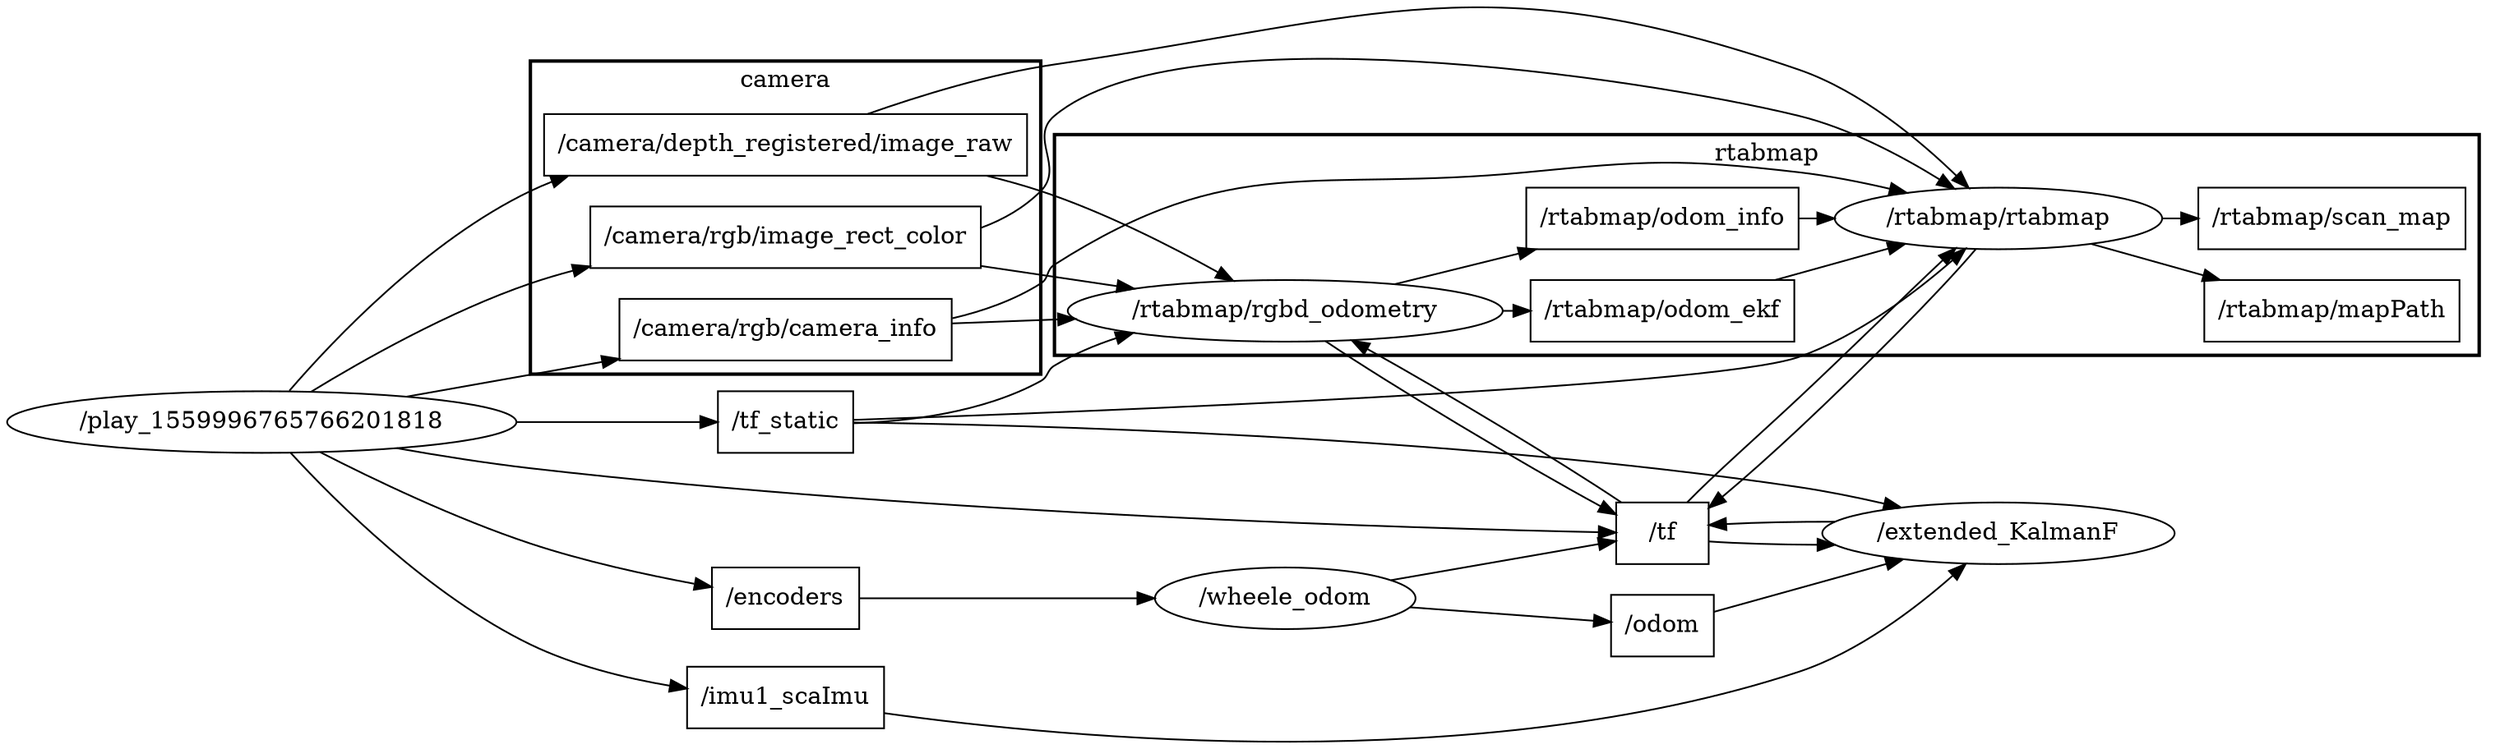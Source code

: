 digraph graphname {
	graph [bb="0,0,1397.8,400.04",
		compound=True,
		rank=same,
		rankdir=LR,
		ranksep=0.2
	];
	node [label="\N"];
	subgraph cluster_camera {
		graph [bb="489.77,209.04,723.77,392.04",
			compound=True,
			label=camera,
			lheight=0.21,
			lp="606.77,380.54",
			lwidth=0.56,
			rank=same,
			rankdir=LR,
			ranksep=0.2,
			style=bold
		];
		t___camera__rgb__image_rect_color		 [URL=topic_3A__camera__rgb__image_rect_color,
			height=0.5,
			label="/camera/rgb/image_rect_color",
			pos="606.77,343.04",
			shape=box,
			tooltip="topic:/camera/rgb/image_rect_color",
			width=2.5139];
		t___camera__rgb__camera_info		 [URL=topic_3A__camera__rgb__camera_info,
			height=0.5,
			label="/camera/rgb/camera_info",
			pos="606.77,289.04",
			shape=box,
			tooltip="topic:/camera/rgb/camera_info",
			width=2.1389];
		t___camera__depth_registered__image_raw		 [URL=topic_3A__camera__depth_registered__image_raw,
			height=0.5,
			label="/camera/depth_registered/image_raw",
			pos="606.77,235.04",
			shape=box,
			tooltip="topic:/camera/depth_registered/image_raw",
			width=3.0278];
	}
	subgraph cluster_rtabmap {
		graph [bb="731.77,155.04,1389.8,284.04",
			compound=True,
			label=rtabmap,
			lheight=0.21,
			lp="1060.8,272.54",
			lwidth=0.64,
			rank=same,
			rankdir=LR,
			ranksep=0.2,
			style=bold
		];
		t___rtabmap__odom_ekf		 [URL=topic_3A__rtabmap__odom_ekf,
			height=0.5,
			label="/rtabmap/odom_ekf",
			pos="1017.2,235.04",
			shape=box,
			tooltip="topic:/rtabmap/odom_ekf",
			width=1.7361];
		n___rtabmap__rtabmap		 [URL=__rtabmap__rtabmap,
			height=0.5,
			label="/rtabmap/rtabmap",
			pos="1169.7,235.04",
			shape=ellipse,
			tooltip="/rtabmap/rtabmap",
			width=2.0582];
		t___rtabmap__odom_ekf -> n___rtabmap__rtabmap		 [penwidth=1,
			pos="e,1095.6,235.04 1079.8,235.04 1081.6,235.04 1083.4,235.04 1085.2,235.04"];
		t___rtabmap__mapPath		 [URL=topic_3A__rtabmap__mapPath,
			height=0.5,
			label="/rtabmap/mapPath",
			pos="1319.8,181.04",
			shape=box,
			tooltip="topic:/rtabmap/mapPath",
			width=1.625];
		t___rtabmap__odom_info		 [URL=topic_3A__rtabmap__odom_info,
			height=0.5,
			label="/rtabmap/odom_info",
			pos="1017.2,181.04",
			shape=box,
			tooltip="topic:/rtabmap/odom_info",
			width=1.7917];
		t___rtabmap__odom_info -> n___rtabmap__rtabmap		 [penwidth=1,
			pos="e,1127.1,220.1 1068.7,199.17 1084.4,204.81 1101.7,211.02 1117.5,216.67"];
		t___rtabmap__scan_map		 [URL=topic_3A__rtabmap__scan_map,
			height=0.5,
			label="/rtabmap/scan_map",
			pos="1319.8,235.04",
			shape=box,
			tooltip="topic:/rtabmap/scan_map",
			width=1.7222];
		n___rtabmap__rtabmap -> t___rtabmap__mapPath		 [penwidth=1,
			pos="e,1269.4,199.06 1211.6,220.14 1226.6,214.69 1243.8,208.41 1260,202.49"];
		n___rtabmap__rtabmap -> t___rtabmap__scan_map		 [penwidth=1,
			pos="e,1257.4,235.04 1243.9,235.04 1245.1,235.04 1246.2,235.04 1247.3,235.04"];
		n___rtabmap__rgbd_odometry		 [URL=__rtabmap__rgbd_odometry,
			height=0.5,
			label="/rtabmap/rgbd_odometry",
			pos="839.21,235.04",
			shape=ellipse,
			tooltip="/rtabmap/rgbd_odometry",
			width=2.7623];
		n___rtabmap__rgbd_odometry -> t___rtabmap__odom_ekf		 [penwidth=1,
			pos="e,954.5,235.04 938.72,235.04 940.56,235.04 942.39,235.04 944.21,235.04"];
		n___rtabmap__rgbd_odometry -> t___rtabmap__odom_info		 [penwidth=1,
			pos="e,957.33,199.1 890.63,219.57 908.35,214.13 928.58,207.92 947.55,202.1"];
	}
	t___imu1_scaImu	 [URL=topic_3A__imu1_scaImu,
		height=0.5,
		label="/imu1_scaImu",
		pos="294.18,139.04",
		shape=box,
		tooltip="topic:/imu1_scaImu",
		width=1.3194];
	n___extended_KalmanF	 [URL=__extended_KalmanF,
		height=0.5,
		label="/extended_KalmanF",
		pos="839.21,89.043",
		shape=ellipse,
		tooltip="/extended_KalmanF",
		width=2.2929];
	t___imu1_scaImu -> n___extended_KalmanF	 [penwidth=1,
		pos="e,787.31,103.1 341.74,139.25 420.73,138.99 585.84,135.85 723.77,116.04 741.34,113.52 760.17,109.6 777.38,105.52"];
	t___camera__rgb__image_rect_color -> n___rtabmap__rtabmap	 [penwidth=1,
		pos="e,1154.1,252.66 697.64,353.05 795.93,360.31 956.17,361.21 1081.7,309.04 1107.4,298.34 1131.1,277.1 1147.3,260.11"];
	t___camera__rgb__image_rect_color -> n___rtabmap__rgbd_odometry	 [penwidth=1,
		pos="e,818.2,252.91 697.29,325.93 706.4,323.09 715.38,319.81 723.77,316.04 755.86,301.62 788.19,277.67 810.27,259.54"];
	t___camera__rgb__camera_info -> n___rtabmap__rtabmap	 [penwidth=1,
		pos="e,1145.8,252.24 684.02,299.69 778.99,310.37 945.35,320.52 1081.7,284.04 1101.4,278.74 1121.5,267.9 1137.4,257.76"];
	t___camera__rgb__camera_info -> n___rtabmap__rgbd_odometry	 [penwidth=1,
		pos="e,777.93,249.3 683.9,271.36 697.19,268.26 710.88,265.06 723.77,262.04 738.06,258.69 753.35,255.1 767.95,251.65"];
	t___camera__depth_registered__image_raw -> n___rtabmap__rtabmap	 [penwidth=1,
		pos="e,1129,250.12 678.16,253.11 695.56,256.81 714.24,260.16 731.77,262.04 886.38,278.68 927.9,285.33 1081.7,262.04 1094.1,260.15 1107.3,256.82 1119.5,253.13"];
	t___camera__depth_registered__image_raw -> n___rtabmap__rgbd_odometry	 [penwidth=1,
		pos="e,739.74,235.04 715.9,235.04 720.5,235.04 725.11,235.04 729.71,235.04"];
	t___encoders	 [URL=topic_3A__encoders,
		height=0.5,
		label="/encoders",
		pos="294.18,85.043",
		shape=box,
		tooltip="topic:/encoders",
		width=0.94444];
	n___wheele_odom	 [URL=__wheele_odom,
		height=0.5,
		label="/wheele_odom",
		pos="418.72,85.043",
		shape=ellipse,
		tooltip="/wheele_odom",
		width=1.7512];
	t___encoders -> n___wheele_odom	 [penwidth=1,
		pos="e,355.26,85.043 328.34,85.043 333.57,85.043 339.15,85.043 344.86,85.043"];
	t___tf_static	 [URL=topic_3A__tf_static,
		height=0.5,
		label="/tf_static",
		pos="606.77,181.04",
		shape=box,
		tooltip="topic:/tf_static",
		width=0.88889];
	t___tf_static -> n___rtabmap__rtabmap	 [penwidth=1,
		pos="e,1156.1,217.06 638.83,170.63 716.66,146.33 925.01,92.461 1081.7,154.04 1109.7,165.08 1134.1,189.91 1149.9,209.19"];
	t___tf_static -> n___rtabmap__rgbd_odometry	 [penwidth=1,
		pos="e,783.64,220.12 638.88,187.02 662.3,191.63 695.14,198.33 723.77,205.04 740,208.85 757.44,213.25 773.69,217.5"];
	t___tf_static -> n___extended_KalmanF	 [penwidth=1,
		pos="e,769.62,98.772 638.99,180.52 665.03,178.39 701.36,171.25 723.77,149.04 732.96,139.93 722.68,130.26 731.77,121.04 739.73,112.97 749.65,106.91 760.21,102.38"];
	t___tf	 [URL=topic_3A__tf,
		height=0.5,
		label="/tf",
		pos="1017.2,89.043",
		shape=box,
		tooltip="topic:/tf",
		width=0.75];
	n___rtabmap__rtabmap -> t___tf	 [penwidth=1,
		pos="e,1044.2,90.803 1161.6,216.92 1148.4,190.42 1118.1,142.26 1081.7,112.04 1073.3,105.13 1063.2,99.191 1053.6,94.741"];
	n___rtabmap__rgbd_odometry -> t___tf	 [penwidth=1,
		pos="e,989.88,105.87 856.76,217.16 885.23,190.59 944.04,141.34 981.71,112.13"];
	t___odom	 [URL=topic_3A__odom,
		height=0.5,
		label="/odom",
		pos="606.77,89.043",
		shape=box,
		tooltip="topic:/odom",
		width=0.75];
	t___odom -> n___extended_KalmanF	 [penwidth=1,
		pos="e,756.61,89.043 634.2,89.043 661.61,89.043 706.03,89.043 746.43,89.043"];
	t___tf -> n___rtabmap__rtabmap	 [penwidth=1,
		pos="e,1154.7,217.36 1044.2,107.08 1056.3,113.34 1070.5,120.82 1081.7,130.04 1109.2,152.89 1133.2,185.99 1149.1,209.05"];
	t___tf -> n___rtabmap__rgbd_odometry	 [penwidth=1,
		pos="e,867.31,217.59 999.36,107.15 971.01,133.58 913.07,182.11 875.47,211.31"];
	t___tf -> n___extended_KalmanF	 [penwidth=1,
		pos="e,915.85,95.734 989.93,94.018 972.8,95.237 949.37,95.829 926.13,95.792"];
	n___wheele_odom -> t___odom	 [penwidth=1,
		pos="e,579.34,88.475 481.67,86.375 510.72,87 544.32,87.722 569.23,88.258"];
	n___wheele_odom -> t___tf	 [penwidth=1,
		pos="e,989.83,77.403 456.62,70.507 467.16,67.022 478.77,63.803 489.77,62.043 686.77,30.528 741.94,28.759 938.65,62.043 952.64,64.411 967.48,69.024 980.39,73.777"];
	n___play_1559996765766201818	 [URL=__play_1559996765766201818,
		height=0.5,
		label="/play_1559996765766201818",
		pos="116.34,185.04",
		shape=ellipse,
		tooltip="/play_1559996765766201818",
		width=3.2317];
	n___play_1559996765766201818 -> t___imu1_scaImu	 [penwidth=1,
		pos="e,246.52,151.25 176.38,169.6 195.84,164.51 217.42,158.86 236.68,153.82"];
	n___play_1559996765766201818 -> t___camera__rgb__image_rect_color	 [penwidth=1,
		pos="e,525.1,325 153.1,202.19 178.81,214.17 214.47,230.09 246.68,242.04 352.56,281.33 380.69,286.78 489.77,316.04 498.04,318.26 506.67,320.47 515.33,322.61"];
	n___play_1559996765766201818 -> t___camera__rgb__camera_info	 [penwidth=1,
		pos="e,529.51,275.22 175.45,200.59 197.67,206.34 223.29,212.75 246.68,218.04 339.47,239.04 446.54,259.76 519.45,273.35"];
	n___play_1559996765766201818 -> t___camera__depth_registered__image_raw	 [penwidth=1,
		pos="e,497.57,223.97 213.84,194.92 292.38,202.96 403.58,214.35 487.48,222.93"];
	n___play_1559996765766201818 -> t___encoders	 [penwidth=1,
		pos="e,261.42,103.11 147.97,167.62 176.9,151.17 220.48,126.39 252.35,108.26"];
	n___play_1559996765766201818 -> t___tf_static	 [penwidth=1,
		pos="e,574.72,181.3 232.78,184.1 339.51,183.22 492.21,181.97 564.63,181.38"];
	n___play_1559996765766201818 -> t___tf	 [penwidth=1,
		pos="e,996.81,70.847 130.83,167.16 152.39,139.78 197.24,87.572 246.68,58.043 315.01,17.237 338.14,5.0435 417.72,5.0435 417.72,5.0435 417.72,5.0435 607.77,5.0435 755.39,5.0435 800.1,-16.896 938.65,34.043 957.03,40.801 975.03,53.117 989.05,64.384"];
	n___extended_KalmanF -> t___tf	 [penwidth=1,
		pos="e,989.93,84.069 915.85,82.353 938.06,82.138 961.35,82.507 979.88,83.46"];
}
